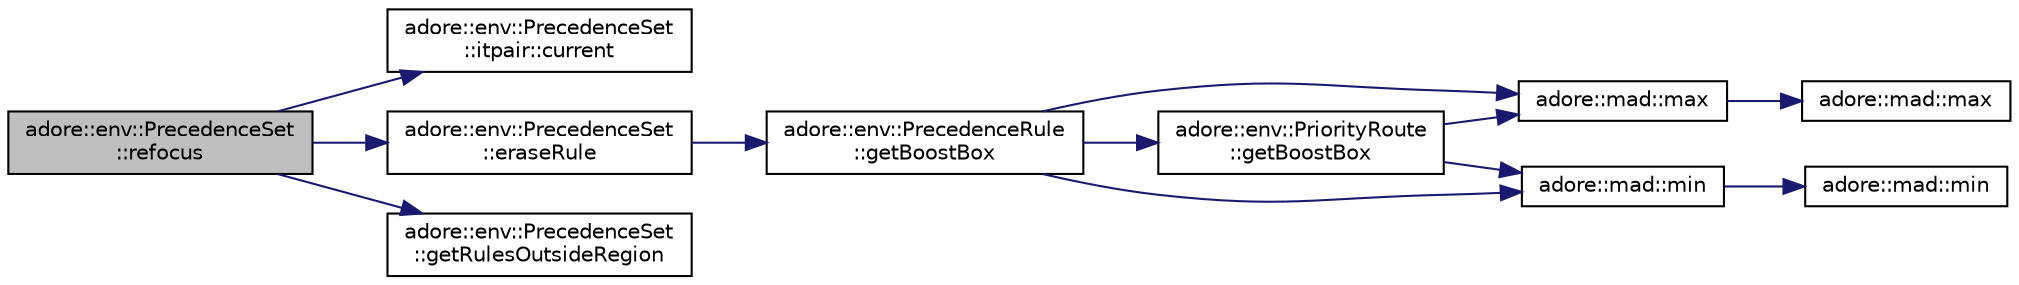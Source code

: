 digraph "adore::env::PrecedenceSet::refocus"
{
 // LATEX_PDF_SIZE
  edge [fontname="Helvetica",fontsize="10",labelfontname="Helvetica",labelfontsize="10"];
  node [fontname="Helvetica",fontsize="10",shape=record];
  rankdir="LR";
  Node1 [label="adore::env::PrecedenceSet\l::refocus",height=0.2,width=0.4,color="black", fillcolor="grey75", style="filled", fontcolor="black",tooltip="removes all rules outside of a region"];
  Node1 -> Node2 [color="midnightblue",fontsize="10",style="solid",fontname="Helvetica"];
  Node2 [label="adore::env::PrecedenceSet\l::itpair::current",height=0.2,width=0.4,color="black", fillcolor="white", style="filled",URL="$structadore_1_1env_1_1PrecedenceSet_1_1itpair.html#a9198368143cbe275310f07e13b92a8c4",tooltip=" "];
  Node1 -> Node3 [color="midnightblue",fontsize="10",style="solid",fontname="Helvetica"];
  Node3 [label="adore::env::PrecedenceSet\l::eraseRule",height=0.2,width=0.4,color="black", fillcolor="white", style="filled",URL="$classadore_1_1env_1_1PrecedenceSet.html#a2e8850943aa4a80058550a0f4e7a1da6",tooltip="removes a rule from the container"];
  Node3 -> Node4 [color="midnightblue",fontsize="10",style="solid",fontname="Helvetica"];
  Node4 [label="adore::env::PrecedenceRule\l::getBoostBox",height=0.2,width=0.4,color="black", fillcolor="white", style="filled",URL="$structadore_1_1env_1_1PrecedenceRule.html#acfb2539d435e02ade68044f01a42771f",tooltip=" "];
  Node4 -> Node5 [color="midnightblue",fontsize="10",style="solid",fontname="Helvetica"];
  Node5 [label="adore::env::PriorityRoute\l::getBoostBox",height=0.2,width=0.4,color="black", fillcolor="white", style="filled",URL="$structadore_1_1env_1_1PriorityRoute.html#ae283e45b1476bc42151905dc7aa35b95",tooltip="returns a box in boost format, which encompasses start/end points"];
  Node5 -> Node6 [color="midnightblue",fontsize="10",style="solid",fontname="Helvetica"];
  Node6 [label="adore::mad::max",height=0.2,width=0.4,color="black", fillcolor="white", style="filled",URL="$namespaceadore_1_1mad.html#adea062854ef0b105a3fdca8cf2aca945",tooltip=" "];
  Node6 -> Node7 [color="midnightblue",fontsize="10",style="solid",fontname="Helvetica"];
  Node7 [label="adore::mad::max",height=0.2,width=0.4,color="black", fillcolor="white", style="filled",URL="$namespaceadore_1_1mad.html#a618a8842fed7b9375957b1e393c58492",tooltip=" "];
  Node5 -> Node8 [color="midnightblue",fontsize="10",style="solid",fontname="Helvetica"];
  Node8 [label="adore::mad::min",height=0.2,width=0.4,color="black", fillcolor="white", style="filled",URL="$namespaceadore_1_1mad.html#ab58ecb752f9bbfe27832e0a2c0e22c2b",tooltip=" "];
  Node8 -> Node9 [color="midnightblue",fontsize="10",style="solid",fontname="Helvetica"];
  Node9 [label="adore::mad::min",height=0.2,width=0.4,color="black", fillcolor="white", style="filled",URL="$namespaceadore_1_1mad.html#ac61b79c007d1859f93a10c04272095a1",tooltip=" "];
  Node4 -> Node6 [color="midnightblue",fontsize="10",style="solid",fontname="Helvetica"];
  Node4 -> Node8 [color="midnightblue",fontsize="10",style="solid",fontname="Helvetica"];
  Node1 -> Node10 [color="midnightblue",fontsize="10",style="solid",fontname="Helvetica"];
  Node10 [label="adore::env::PrecedenceSet\l::getRulesOutsideRegion",height=0.2,width=0.4,color="black", fillcolor="white", style="filled",URL="$classadore_1_1env_1_1PrecedenceSet.html#a77fae248cf61133063d6b0900be64848",tooltip="returns a subset of rules outside of a region"];
}
